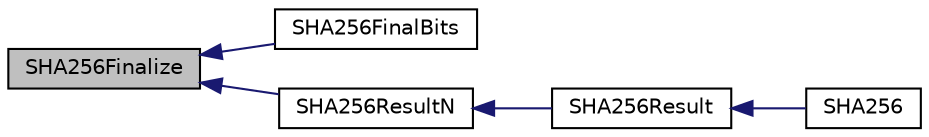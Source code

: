 digraph "SHA256Finalize"
{
  edge [fontname="Helvetica",fontsize="10",labelfontname="Helvetica",labelfontsize="10"];
  node [fontname="Helvetica",fontsize="10",shape=record];
  rankdir="LR";
  Node1 [label="SHA256Finalize",height=0.2,width=0.4,color="black", fillcolor="grey75", style="filled", fontcolor="black"];
  Node1 -> Node2 [dir="back",color="midnightblue",fontsize="10",style="solid",fontname="Helvetica"];
  Node2 [label="SHA256FinalBits",height=0.2,width=0.4,color="black", fillcolor="white", style="filled",URL="$sha256be_8c.html#adcccc5bca866da10d5a3a74b32590395"];
  Node1 -> Node3 [dir="back",color="midnightblue",fontsize="10",style="solid",fontname="Helvetica"];
  Node3 [label="SHA256ResultN",height=0.2,width=0.4,color="black", fillcolor="white", style="filled",URL="$sha256be_8c.html#a384c68c1cc80593f443ce6fae8850b10"];
  Node3 -> Node4 [dir="back",color="midnightblue",fontsize="10",style="solid",fontname="Helvetica"];
  Node4 [label="SHA256Result",height=0.2,width=0.4,color="black", fillcolor="white", style="filled",URL="$sha256be_8c.html#a193c76c2d0a234a3ea5ca9bf94e60fb2"];
  Node4 -> Node5 [dir="back",color="midnightblue",fontsize="10",style="solid",fontname="Helvetica"];
  Node5 [label="SHA256",height=0.2,width=0.4,color="black", fillcolor="white", style="filled",URL="$sha256_8c.html#ac24451e0473fa57e1d33dcfe06107f4b"];
}
